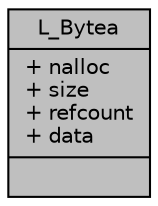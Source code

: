 digraph "L_Bytea"
{
 // LATEX_PDF_SIZE
  edge [fontname="Helvetica",fontsize="10",labelfontname="Helvetica",labelfontsize="10"];
  node [fontname="Helvetica",fontsize="10",shape=record];
  Node1 [label="{L_Bytea\n|+ nalloc\l+ size\l+ refcount\l+ data\l|}",height=0.2,width=0.4,color="black", fillcolor="grey75", style="filled", fontcolor="black",tooltip=" "];
}

